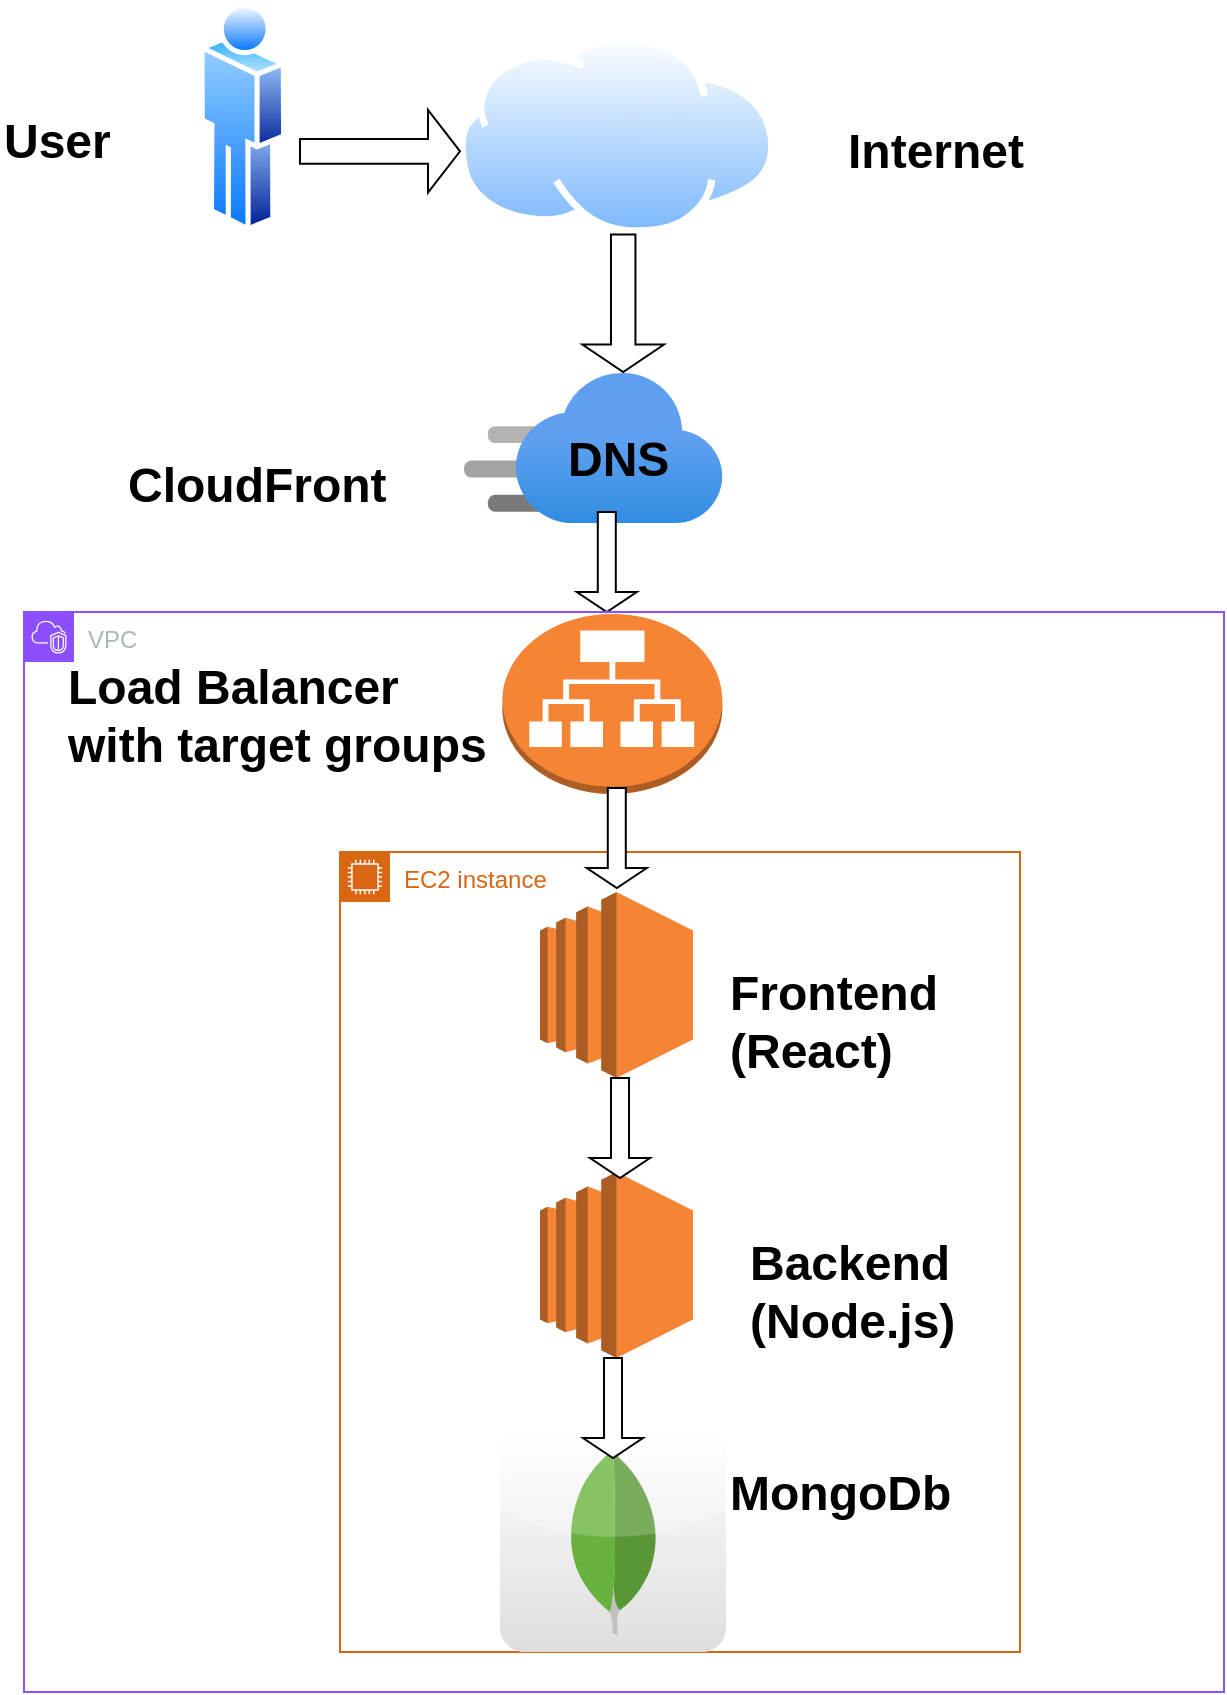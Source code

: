 <mxfile version="24.7.12">
  <diagram name="Page-1" id="x-4jsI9A18BjH0So4EWR">
    <mxGraphModel dx="794" dy="446" grid="1" gridSize="10" guides="1" tooltips="1" connect="1" arrows="1" fold="1" page="1" pageScale="1" pageWidth="850" pageHeight="1100" math="0" shadow="0">
      <root>
        <mxCell id="0" />
        <mxCell id="1" parent="0" />
        <mxCell id="6M6CRNUIfoKG4iqnIW77-1" value="" style="outlineConnect=0;dashed=0;verticalLabelPosition=bottom;verticalAlign=top;align=center;html=1;shape=mxgraph.aws3.application_load_balancer;fillColor=#F58534;gradientColor=none;" parent="1" vertex="1">
          <mxGeometry x="399.2" y="341" width="110" height="90" as="geometry" />
        </mxCell>
        <mxCell id="6M6CRNUIfoKG4iqnIW77-2" value="" style="image;aspect=fixed;perimeter=ellipsePerimeter;html=1;align=center;shadow=0;dashed=0;spacingTop=3;image=img/lib/active_directory/user.svg;" parent="1" vertex="1">
          <mxGeometry x="247.7" y="34" width="43.4" height="117.3" as="geometry" />
        </mxCell>
        <mxCell id="6M6CRNUIfoKG4iqnIW77-3" value="" style="image;aspect=fixed;html=1;points=[];align=center;fontSize=12;image=img/lib/azure2/app_services/CDN_Profiles.svg;" parent="1" vertex="1">
          <mxGeometry x="380" y="220" width="129.2" height="76" as="geometry" />
        </mxCell>
        <mxCell id="6M6CRNUIfoKG4iqnIW77-11" value="&lt;h1 style=&quot;margin-top: 0px;&quot;&gt;User&lt;/h1&gt;" style="text;html=1;whiteSpace=wrap;overflow=hidden;rounded=0;" parent="1" vertex="1">
          <mxGeometry x="148" y="84" width="76" height="50" as="geometry" />
        </mxCell>
        <mxCell id="6M6CRNUIfoKG4iqnIW77-12" value="&lt;h1 style=&quot;margin-top: 0px;&quot;&gt;CloudFront&lt;/h1&gt;" style="text;html=1;whiteSpace=wrap;overflow=hidden;rounded=0;" parent="1" vertex="1">
          <mxGeometry x="210" y="256" width="140" height="40" as="geometry" />
        </mxCell>
        <mxCell id="6M6CRNUIfoKG4iqnIW77-13" value="&lt;h1 style=&quot;margin-top: 0px;&quot;&gt;Load Balancer with target groups&lt;/h1&gt;" style="text;html=1;whiteSpace=wrap;overflow=hidden;rounded=0;" parent="1" vertex="1">
          <mxGeometry x="180" y="357" width="220" height="93" as="geometry" />
        </mxCell>
        <mxCell id="6M6CRNUIfoKG4iqnIW77-19" value="EC2 instance" style="points=[[0,0],[0.25,0],[0.5,0],[0.75,0],[1,0],[1,0.25],[1,0.5],[1,0.75],[1,1],[0.75,1],[0.5,1],[0.25,1],[0,1],[0,0.75],[0,0.5],[0,0.25]];outlineConnect=0;gradientColor=none;html=1;whiteSpace=wrap;fontSize=12;fontStyle=0;container=1;pointerEvents=0;collapsible=0;recursiveResize=0;shape=mxgraph.aws4.group;grIcon=mxgraph.aws4.group_ec2_instance_contents;strokeColor=#D86613;fillColor=none;verticalAlign=top;align=left;spacingLeft=30;fontColor=#D86613;dashed=0;" parent="1" vertex="1">
          <mxGeometry x="318" y="460" width="340" height="400" as="geometry" />
        </mxCell>
        <mxCell id="6M6CRNUIfoKG4iqnIW77-21" value="" style="outlineConnect=0;dashed=0;verticalLabelPosition=bottom;verticalAlign=top;align=center;html=1;shape=mxgraph.aws3.ec2;fillColor=#F58534;gradientColor=none;" parent="6M6CRNUIfoKG4iqnIW77-19" vertex="1">
          <mxGeometry x="100" y="20" width="76.5" height="93" as="geometry" />
        </mxCell>
        <mxCell id="6M6CRNUIfoKG4iqnIW77-22" value="" style="outlineConnect=0;dashed=0;verticalLabelPosition=bottom;verticalAlign=top;align=center;html=1;shape=mxgraph.aws3.ec2;fillColor=#F58534;gradientColor=none;" parent="6M6CRNUIfoKG4iqnIW77-19" vertex="1">
          <mxGeometry x="100" y="160" width="76.5" height="93" as="geometry" />
        </mxCell>
        <mxCell id="6M6CRNUIfoKG4iqnIW77-25" value="" style="dashed=0;outlineConnect=0;html=1;align=center;labelPosition=center;verticalLabelPosition=bottom;verticalAlign=top;shape=mxgraph.webicons.mongodb;gradientColor=#DFDEDE" parent="6M6CRNUIfoKG4iqnIW77-19" vertex="1">
          <mxGeometry x="80" y="287.6" width="113" height="112.4" as="geometry" />
        </mxCell>
        <mxCell id="6M6CRNUIfoKG4iqnIW77-34" value="&lt;h1 style=&quot;margin-top: 0px;&quot;&gt;Frontend&lt;br&gt;(React)&lt;/h1&gt;" style="text;html=1;whiteSpace=wrap;overflow=hidden;rounded=0;" parent="6M6CRNUIfoKG4iqnIW77-19" vertex="1">
          <mxGeometry x="193" y="50" width="137" height="70" as="geometry" />
        </mxCell>
        <mxCell id="6M6CRNUIfoKG4iqnIW77-35" value="&lt;h1 style=&quot;margin-top: 0px;&quot;&gt;Backend&lt;br&gt;(Node.js)&lt;/h1&gt;" style="text;html=1;whiteSpace=wrap;overflow=hidden;rounded=0;" parent="6M6CRNUIfoKG4iqnIW77-19" vertex="1">
          <mxGeometry x="203" y="185" width="117" height="65" as="geometry" />
        </mxCell>
        <mxCell id="6M6CRNUIfoKG4iqnIW77-36" value="&lt;h1 style=&quot;margin-top: 0px;&quot;&gt;MongoDb&lt;/h1&gt;" style="text;html=1;whiteSpace=wrap;overflow=hidden;rounded=0;" parent="6M6CRNUIfoKG4iqnIW77-19" vertex="1">
          <mxGeometry x="193" y="300" width="147" height="50" as="geometry" />
        </mxCell>
        <mxCell id="6M6CRNUIfoKG4iqnIW77-45" value="" style="shape=singleArrow;direction=south;whiteSpace=wrap;html=1;" parent="6M6CRNUIfoKG4iqnIW77-19" vertex="1">
          <mxGeometry x="125" y="113" width="30" height="50" as="geometry" />
        </mxCell>
        <mxCell id="6M6CRNUIfoKG4iqnIW77-46" value="" style="shape=singleArrow;direction=south;whiteSpace=wrap;html=1;" parent="6M6CRNUIfoKG4iqnIW77-19" vertex="1">
          <mxGeometry x="121.5" y="253" width="30" height="50" as="geometry" />
        </mxCell>
        <mxCell id="6M6CRNUIfoKG4iqnIW77-39" value="&lt;h1 style=&quot;margin-top: 0px;&quot;&gt;DNS&lt;/h1&gt;" style="text;html=1;whiteSpace=wrap;overflow=hidden;rounded=0;" parent="1" vertex="1">
          <mxGeometry x="430" y="243" width="60" height="30" as="geometry" />
        </mxCell>
        <mxCell id="6M6CRNUIfoKG4iqnIW77-42" value="" style="shape=singleArrow;direction=south;whiteSpace=wrap;html=1;" parent="1" vertex="1">
          <mxGeometry x="436.4" y="290" width="30" height="50" as="geometry" />
        </mxCell>
        <mxCell id="6M6CRNUIfoKG4iqnIW77-44" value="" style="shape=singleArrow;direction=south;whiteSpace=wrap;html=1;" parent="1" vertex="1">
          <mxGeometry x="441.4" y="428" width="30" height="50" as="geometry" />
        </mxCell>
        <mxCell id="6M6CRNUIfoKG4iqnIW77-47" value="VPC" style="points=[[0,0],[0.25,0],[0.5,0],[0.75,0],[1,0],[1,0.25],[1,0.5],[1,0.75],[1,1],[0.75,1],[0.5,1],[0.25,1],[0,1],[0,0.75],[0,0.5],[0,0.25]];outlineConnect=0;gradientColor=none;html=1;whiteSpace=wrap;fontSize=12;fontStyle=0;container=1;pointerEvents=0;collapsible=0;recursiveResize=0;shape=mxgraph.aws4.group;grIcon=mxgraph.aws4.group_vpc2;strokeColor=#8C4FFF;fillColor=none;verticalAlign=top;align=left;spacingLeft=30;fontColor=#AAB7B8;dashed=0;" parent="1" vertex="1">
          <mxGeometry x="160" y="340" width="600" height="540" as="geometry" />
        </mxCell>
        <mxCell id="6M6CRNUIfoKG4iqnIW77-48" value="" style="image;aspect=fixed;perimeter=ellipsePerimeter;html=1;align=center;shadow=0;dashed=0;spacingTop=3;image=img/lib/active_directory/internet_cloud.svg;" parent="1" vertex="1">
          <mxGeometry x="377.04" y="51.3" width="158.73" height="100" as="geometry" />
        </mxCell>
        <mxCell id="6M6CRNUIfoKG4iqnIW77-49" value="" style="shape=singleArrow;direction=south;whiteSpace=wrap;html=1;" parent="1" vertex="1">
          <mxGeometry x="439.2" y="151.3" width="40.8" height="68.7" as="geometry" />
        </mxCell>
        <mxCell id="6M6CRNUIfoKG4iqnIW77-50" value="" style="shape=singleArrow;whiteSpace=wrap;html=1;" parent="1" vertex="1">
          <mxGeometry x="298" y="89" width="80" height="41.3" as="geometry" />
        </mxCell>
        <mxCell id="6M6CRNUIfoKG4iqnIW77-51" value="&lt;h1 style=&quot;margin-top: 0px;&quot;&gt;Internet&lt;/h1&gt;" style="text;html=1;whiteSpace=wrap;overflow=hidden;rounded=0;" parent="1" vertex="1">
          <mxGeometry x="570" y="89" width="120" height="51" as="geometry" />
        </mxCell>
      </root>
    </mxGraphModel>
  </diagram>
</mxfile>
